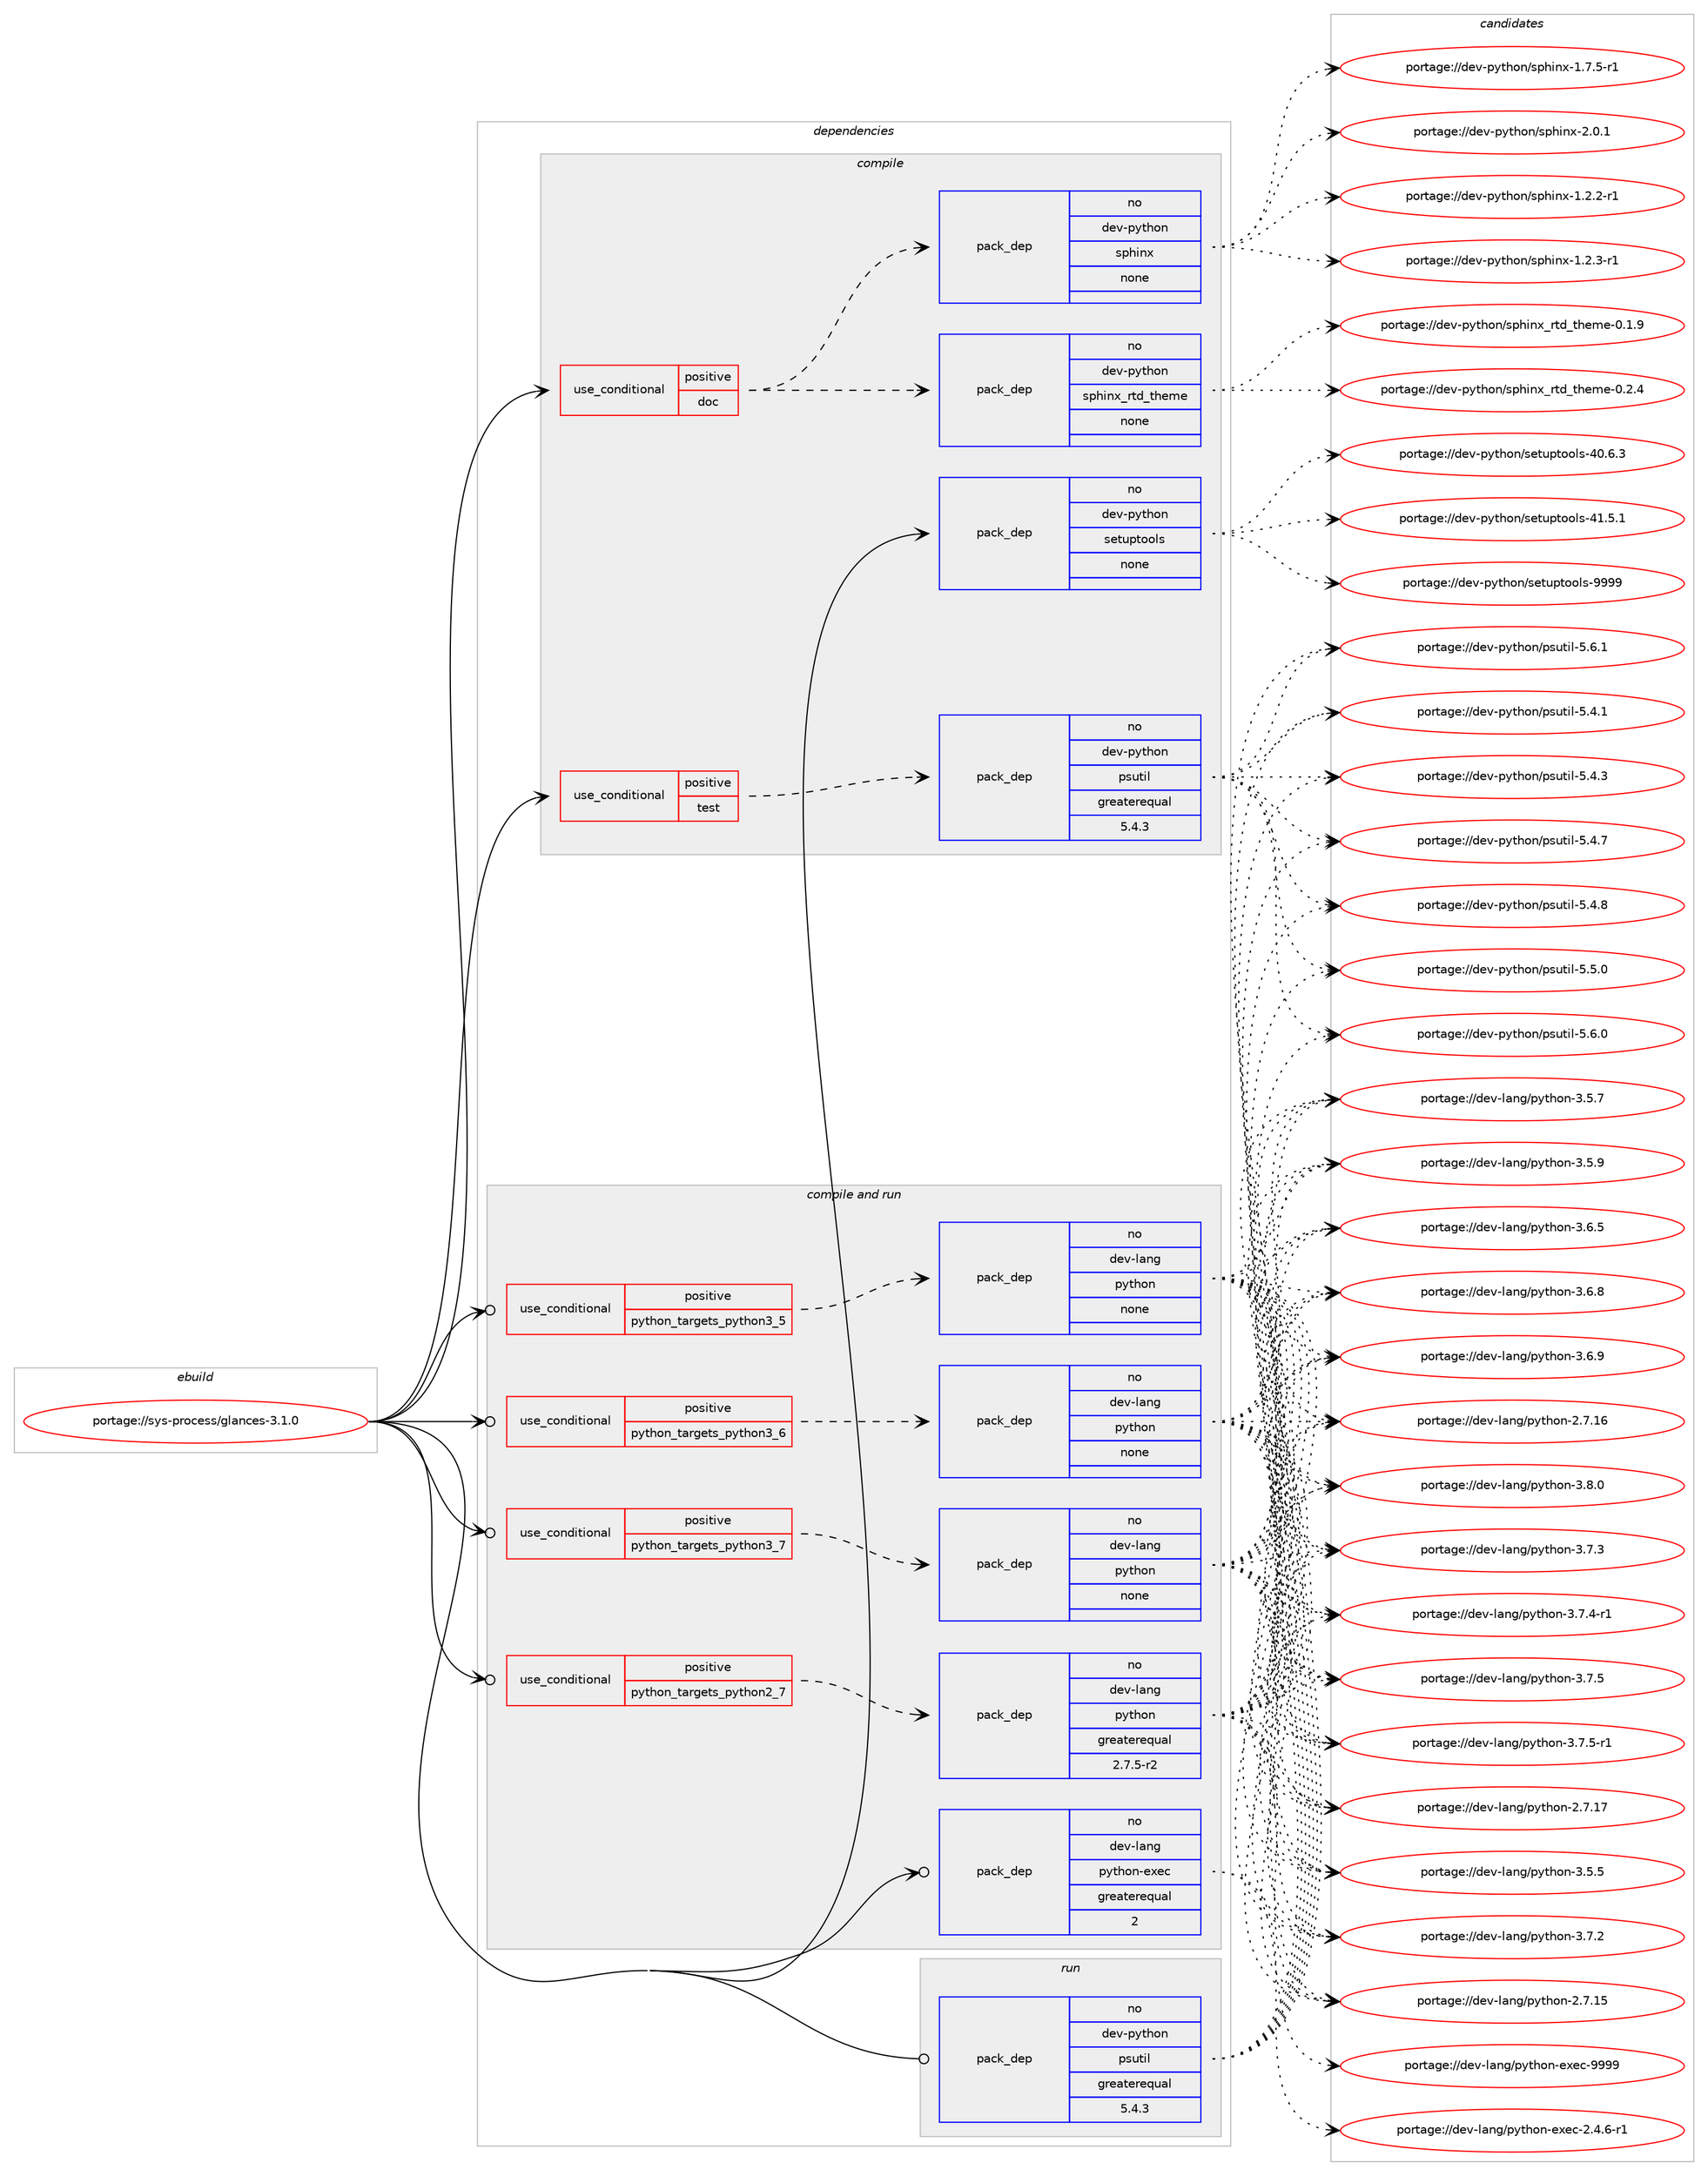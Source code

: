 digraph prolog {

# *************
# Graph options
# *************

newrank=true;
concentrate=true;
compound=true;
graph [rankdir=LR,fontname=Helvetica,fontsize=10,ranksep=1.5];#, ranksep=2.5, nodesep=0.2];
edge  [arrowhead=vee];
node  [fontname=Helvetica,fontsize=10];

# **********
# The ebuild
# **********

subgraph cluster_leftcol {
color=gray;
rank=same;
label=<<i>ebuild</i>>;
id [label="portage://sys-process/glances-3.1.0", color=red, width=4, href="../sys-process/glances-3.1.0.svg"];
}

# ****************
# The dependencies
# ****************

subgraph cluster_midcol {
color=gray;
label=<<i>dependencies</i>>;
subgraph cluster_compile {
fillcolor="#eeeeee";
style=filled;
label=<<i>compile</i>>;
subgraph cond104871 {
dependency433325 [label=<<TABLE BORDER="0" CELLBORDER="1" CELLSPACING="0" CELLPADDING="4"><TR><TD ROWSPAN="3" CELLPADDING="10">use_conditional</TD></TR><TR><TD>positive</TD></TR><TR><TD>doc</TD></TR></TABLE>>, shape=none, color=red];
subgraph pack321127 {
dependency433326 [label=<<TABLE BORDER="0" CELLBORDER="1" CELLSPACING="0" CELLPADDING="4" WIDTH="220"><TR><TD ROWSPAN="6" CELLPADDING="30">pack_dep</TD></TR><TR><TD WIDTH="110">no</TD></TR><TR><TD>dev-python</TD></TR><TR><TD>sphinx</TD></TR><TR><TD>none</TD></TR><TR><TD></TD></TR></TABLE>>, shape=none, color=blue];
}
dependency433325:e -> dependency433326:w [weight=20,style="dashed",arrowhead="vee"];
subgraph pack321128 {
dependency433327 [label=<<TABLE BORDER="0" CELLBORDER="1" CELLSPACING="0" CELLPADDING="4" WIDTH="220"><TR><TD ROWSPAN="6" CELLPADDING="30">pack_dep</TD></TR><TR><TD WIDTH="110">no</TD></TR><TR><TD>dev-python</TD></TR><TR><TD>sphinx_rtd_theme</TD></TR><TR><TD>none</TD></TR><TR><TD></TD></TR></TABLE>>, shape=none, color=blue];
}
dependency433325:e -> dependency433327:w [weight=20,style="dashed",arrowhead="vee"];
}
id:e -> dependency433325:w [weight=20,style="solid",arrowhead="vee"];
subgraph cond104872 {
dependency433328 [label=<<TABLE BORDER="0" CELLBORDER="1" CELLSPACING="0" CELLPADDING="4"><TR><TD ROWSPAN="3" CELLPADDING="10">use_conditional</TD></TR><TR><TD>positive</TD></TR><TR><TD>test</TD></TR></TABLE>>, shape=none, color=red];
subgraph pack321129 {
dependency433329 [label=<<TABLE BORDER="0" CELLBORDER="1" CELLSPACING="0" CELLPADDING="4" WIDTH="220"><TR><TD ROWSPAN="6" CELLPADDING="30">pack_dep</TD></TR><TR><TD WIDTH="110">no</TD></TR><TR><TD>dev-python</TD></TR><TR><TD>psutil</TD></TR><TR><TD>greaterequal</TD></TR><TR><TD>5.4.3</TD></TR></TABLE>>, shape=none, color=blue];
}
dependency433328:e -> dependency433329:w [weight=20,style="dashed",arrowhead="vee"];
}
id:e -> dependency433328:w [weight=20,style="solid",arrowhead="vee"];
subgraph pack321130 {
dependency433330 [label=<<TABLE BORDER="0" CELLBORDER="1" CELLSPACING="0" CELLPADDING="4" WIDTH="220"><TR><TD ROWSPAN="6" CELLPADDING="30">pack_dep</TD></TR><TR><TD WIDTH="110">no</TD></TR><TR><TD>dev-python</TD></TR><TR><TD>setuptools</TD></TR><TR><TD>none</TD></TR><TR><TD></TD></TR></TABLE>>, shape=none, color=blue];
}
id:e -> dependency433330:w [weight=20,style="solid",arrowhead="vee"];
}
subgraph cluster_compileandrun {
fillcolor="#eeeeee";
style=filled;
label=<<i>compile and run</i>>;
subgraph cond104873 {
dependency433331 [label=<<TABLE BORDER="0" CELLBORDER="1" CELLSPACING="0" CELLPADDING="4"><TR><TD ROWSPAN="3" CELLPADDING="10">use_conditional</TD></TR><TR><TD>positive</TD></TR><TR><TD>python_targets_python2_7</TD></TR></TABLE>>, shape=none, color=red];
subgraph pack321131 {
dependency433332 [label=<<TABLE BORDER="0" CELLBORDER="1" CELLSPACING="0" CELLPADDING="4" WIDTH="220"><TR><TD ROWSPAN="6" CELLPADDING="30">pack_dep</TD></TR><TR><TD WIDTH="110">no</TD></TR><TR><TD>dev-lang</TD></TR><TR><TD>python</TD></TR><TR><TD>greaterequal</TD></TR><TR><TD>2.7.5-r2</TD></TR></TABLE>>, shape=none, color=blue];
}
dependency433331:e -> dependency433332:w [weight=20,style="dashed",arrowhead="vee"];
}
id:e -> dependency433331:w [weight=20,style="solid",arrowhead="odotvee"];
subgraph cond104874 {
dependency433333 [label=<<TABLE BORDER="0" CELLBORDER="1" CELLSPACING="0" CELLPADDING="4"><TR><TD ROWSPAN="3" CELLPADDING="10">use_conditional</TD></TR><TR><TD>positive</TD></TR><TR><TD>python_targets_python3_5</TD></TR></TABLE>>, shape=none, color=red];
subgraph pack321132 {
dependency433334 [label=<<TABLE BORDER="0" CELLBORDER="1" CELLSPACING="0" CELLPADDING="4" WIDTH="220"><TR><TD ROWSPAN="6" CELLPADDING="30">pack_dep</TD></TR><TR><TD WIDTH="110">no</TD></TR><TR><TD>dev-lang</TD></TR><TR><TD>python</TD></TR><TR><TD>none</TD></TR><TR><TD></TD></TR></TABLE>>, shape=none, color=blue];
}
dependency433333:e -> dependency433334:w [weight=20,style="dashed",arrowhead="vee"];
}
id:e -> dependency433333:w [weight=20,style="solid",arrowhead="odotvee"];
subgraph cond104875 {
dependency433335 [label=<<TABLE BORDER="0" CELLBORDER="1" CELLSPACING="0" CELLPADDING="4"><TR><TD ROWSPAN="3" CELLPADDING="10">use_conditional</TD></TR><TR><TD>positive</TD></TR><TR><TD>python_targets_python3_6</TD></TR></TABLE>>, shape=none, color=red];
subgraph pack321133 {
dependency433336 [label=<<TABLE BORDER="0" CELLBORDER="1" CELLSPACING="0" CELLPADDING="4" WIDTH="220"><TR><TD ROWSPAN="6" CELLPADDING="30">pack_dep</TD></TR><TR><TD WIDTH="110">no</TD></TR><TR><TD>dev-lang</TD></TR><TR><TD>python</TD></TR><TR><TD>none</TD></TR><TR><TD></TD></TR></TABLE>>, shape=none, color=blue];
}
dependency433335:e -> dependency433336:w [weight=20,style="dashed",arrowhead="vee"];
}
id:e -> dependency433335:w [weight=20,style="solid",arrowhead="odotvee"];
subgraph cond104876 {
dependency433337 [label=<<TABLE BORDER="0" CELLBORDER="1" CELLSPACING="0" CELLPADDING="4"><TR><TD ROWSPAN="3" CELLPADDING="10">use_conditional</TD></TR><TR><TD>positive</TD></TR><TR><TD>python_targets_python3_7</TD></TR></TABLE>>, shape=none, color=red];
subgraph pack321134 {
dependency433338 [label=<<TABLE BORDER="0" CELLBORDER="1" CELLSPACING="0" CELLPADDING="4" WIDTH="220"><TR><TD ROWSPAN="6" CELLPADDING="30">pack_dep</TD></TR><TR><TD WIDTH="110">no</TD></TR><TR><TD>dev-lang</TD></TR><TR><TD>python</TD></TR><TR><TD>none</TD></TR><TR><TD></TD></TR></TABLE>>, shape=none, color=blue];
}
dependency433337:e -> dependency433338:w [weight=20,style="dashed",arrowhead="vee"];
}
id:e -> dependency433337:w [weight=20,style="solid",arrowhead="odotvee"];
subgraph pack321135 {
dependency433339 [label=<<TABLE BORDER="0" CELLBORDER="1" CELLSPACING="0" CELLPADDING="4" WIDTH="220"><TR><TD ROWSPAN="6" CELLPADDING="30">pack_dep</TD></TR><TR><TD WIDTH="110">no</TD></TR><TR><TD>dev-lang</TD></TR><TR><TD>python-exec</TD></TR><TR><TD>greaterequal</TD></TR><TR><TD>2</TD></TR></TABLE>>, shape=none, color=blue];
}
id:e -> dependency433339:w [weight=20,style="solid",arrowhead="odotvee"];
}
subgraph cluster_run {
fillcolor="#eeeeee";
style=filled;
label=<<i>run</i>>;
subgraph pack321136 {
dependency433340 [label=<<TABLE BORDER="0" CELLBORDER="1" CELLSPACING="0" CELLPADDING="4" WIDTH="220"><TR><TD ROWSPAN="6" CELLPADDING="30">pack_dep</TD></TR><TR><TD WIDTH="110">no</TD></TR><TR><TD>dev-python</TD></TR><TR><TD>psutil</TD></TR><TR><TD>greaterequal</TD></TR><TR><TD>5.4.3</TD></TR></TABLE>>, shape=none, color=blue];
}
id:e -> dependency433340:w [weight=20,style="solid",arrowhead="odot"];
}
}

# **************
# The candidates
# **************

subgraph cluster_choices {
rank=same;
color=gray;
label=<<i>candidates</i>>;

subgraph choice321127 {
color=black;
nodesep=1;
choiceportage10010111845112121116104111110471151121041051101204549465046504511449 [label="portage://dev-python/sphinx-1.2.2-r1", color=red, width=4,href="../dev-python/sphinx-1.2.2-r1.svg"];
choiceportage10010111845112121116104111110471151121041051101204549465046514511449 [label="portage://dev-python/sphinx-1.2.3-r1", color=red, width=4,href="../dev-python/sphinx-1.2.3-r1.svg"];
choiceportage10010111845112121116104111110471151121041051101204549465546534511449 [label="portage://dev-python/sphinx-1.7.5-r1", color=red, width=4,href="../dev-python/sphinx-1.7.5-r1.svg"];
choiceportage1001011184511212111610411111047115112104105110120455046484649 [label="portage://dev-python/sphinx-2.0.1", color=red, width=4,href="../dev-python/sphinx-2.0.1.svg"];
dependency433326:e -> choiceportage10010111845112121116104111110471151121041051101204549465046504511449:w [style=dotted,weight="100"];
dependency433326:e -> choiceportage10010111845112121116104111110471151121041051101204549465046514511449:w [style=dotted,weight="100"];
dependency433326:e -> choiceportage10010111845112121116104111110471151121041051101204549465546534511449:w [style=dotted,weight="100"];
dependency433326:e -> choiceportage1001011184511212111610411111047115112104105110120455046484649:w [style=dotted,weight="100"];
}
subgraph choice321128 {
color=black;
nodesep=1;
choiceportage10010111845112121116104111110471151121041051101209511411610095116104101109101454846494657 [label="portage://dev-python/sphinx_rtd_theme-0.1.9", color=red, width=4,href="../dev-python/sphinx_rtd_theme-0.1.9.svg"];
choiceportage10010111845112121116104111110471151121041051101209511411610095116104101109101454846504652 [label="portage://dev-python/sphinx_rtd_theme-0.2.4", color=red, width=4,href="../dev-python/sphinx_rtd_theme-0.2.4.svg"];
dependency433327:e -> choiceportage10010111845112121116104111110471151121041051101209511411610095116104101109101454846494657:w [style=dotted,weight="100"];
dependency433327:e -> choiceportage10010111845112121116104111110471151121041051101209511411610095116104101109101454846504652:w [style=dotted,weight="100"];
}
subgraph choice321129 {
color=black;
nodesep=1;
choiceportage1001011184511212111610411111047112115117116105108455346524649 [label="portage://dev-python/psutil-5.4.1", color=red, width=4,href="../dev-python/psutil-5.4.1.svg"];
choiceportage1001011184511212111610411111047112115117116105108455346524651 [label="portage://dev-python/psutil-5.4.3", color=red, width=4,href="../dev-python/psutil-5.4.3.svg"];
choiceportage1001011184511212111610411111047112115117116105108455346524655 [label="portage://dev-python/psutil-5.4.7", color=red, width=4,href="../dev-python/psutil-5.4.7.svg"];
choiceportage1001011184511212111610411111047112115117116105108455346524656 [label="portage://dev-python/psutil-5.4.8", color=red, width=4,href="../dev-python/psutil-5.4.8.svg"];
choiceportage1001011184511212111610411111047112115117116105108455346534648 [label="portage://dev-python/psutil-5.5.0", color=red, width=4,href="../dev-python/psutil-5.5.0.svg"];
choiceportage1001011184511212111610411111047112115117116105108455346544648 [label="portage://dev-python/psutil-5.6.0", color=red, width=4,href="../dev-python/psutil-5.6.0.svg"];
choiceportage1001011184511212111610411111047112115117116105108455346544649 [label="portage://dev-python/psutil-5.6.1", color=red, width=4,href="../dev-python/psutil-5.6.1.svg"];
dependency433329:e -> choiceportage1001011184511212111610411111047112115117116105108455346524649:w [style=dotted,weight="100"];
dependency433329:e -> choiceportage1001011184511212111610411111047112115117116105108455346524651:w [style=dotted,weight="100"];
dependency433329:e -> choiceportage1001011184511212111610411111047112115117116105108455346524655:w [style=dotted,weight="100"];
dependency433329:e -> choiceportage1001011184511212111610411111047112115117116105108455346524656:w [style=dotted,weight="100"];
dependency433329:e -> choiceportage1001011184511212111610411111047112115117116105108455346534648:w [style=dotted,weight="100"];
dependency433329:e -> choiceportage1001011184511212111610411111047112115117116105108455346544648:w [style=dotted,weight="100"];
dependency433329:e -> choiceportage1001011184511212111610411111047112115117116105108455346544649:w [style=dotted,weight="100"];
}
subgraph choice321130 {
color=black;
nodesep=1;
choiceportage100101118451121211161041111104711510111611711211611111110811545524846544651 [label="portage://dev-python/setuptools-40.6.3", color=red, width=4,href="../dev-python/setuptools-40.6.3.svg"];
choiceportage100101118451121211161041111104711510111611711211611111110811545524946534649 [label="portage://dev-python/setuptools-41.5.1", color=red, width=4,href="../dev-python/setuptools-41.5.1.svg"];
choiceportage10010111845112121116104111110471151011161171121161111111081154557575757 [label="portage://dev-python/setuptools-9999", color=red, width=4,href="../dev-python/setuptools-9999.svg"];
dependency433330:e -> choiceportage100101118451121211161041111104711510111611711211611111110811545524846544651:w [style=dotted,weight="100"];
dependency433330:e -> choiceportage100101118451121211161041111104711510111611711211611111110811545524946534649:w [style=dotted,weight="100"];
dependency433330:e -> choiceportage10010111845112121116104111110471151011161171121161111111081154557575757:w [style=dotted,weight="100"];
}
subgraph choice321131 {
color=black;
nodesep=1;
choiceportage10010111845108971101034711212111610411111045504655464953 [label="portage://dev-lang/python-2.7.15", color=red, width=4,href="../dev-lang/python-2.7.15.svg"];
choiceportage10010111845108971101034711212111610411111045504655464954 [label="portage://dev-lang/python-2.7.16", color=red, width=4,href="../dev-lang/python-2.7.16.svg"];
choiceportage10010111845108971101034711212111610411111045504655464955 [label="portage://dev-lang/python-2.7.17", color=red, width=4,href="../dev-lang/python-2.7.17.svg"];
choiceportage100101118451089711010347112121116104111110455146534653 [label="portage://dev-lang/python-3.5.5", color=red, width=4,href="../dev-lang/python-3.5.5.svg"];
choiceportage100101118451089711010347112121116104111110455146534655 [label="portage://dev-lang/python-3.5.7", color=red, width=4,href="../dev-lang/python-3.5.7.svg"];
choiceportage100101118451089711010347112121116104111110455146534657 [label="portage://dev-lang/python-3.5.9", color=red, width=4,href="../dev-lang/python-3.5.9.svg"];
choiceportage100101118451089711010347112121116104111110455146544653 [label="portage://dev-lang/python-3.6.5", color=red, width=4,href="../dev-lang/python-3.6.5.svg"];
choiceportage100101118451089711010347112121116104111110455146544656 [label="portage://dev-lang/python-3.6.8", color=red, width=4,href="../dev-lang/python-3.6.8.svg"];
choiceportage100101118451089711010347112121116104111110455146544657 [label="portage://dev-lang/python-3.6.9", color=red, width=4,href="../dev-lang/python-3.6.9.svg"];
choiceportage100101118451089711010347112121116104111110455146554650 [label="portage://dev-lang/python-3.7.2", color=red, width=4,href="../dev-lang/python-3.7.2.svg"];
choiceportage100101118451089711010347112121116104111110455146554651 [label="portage://dev-lang/python-3.7.3", color=red, width=4,href="../dev-lang/python-3.7.3.svg"];
choiceportage1001011184510897110103471121211161041111104551465546524511449 [label="portage://dev-lang/python-3.7.4-r1", color=red, width=4,href="../dev-lang/python-3.7.4-r1.svg"];
choiceportage100101118451089711010347112121116104111110455146554653 [label="portage://dev-lang/python-3.7.5", color=red, width=4,href="../dev-lang/python-3.7.5.svg"];
choiceportage1001011184510897110103471121211161041111104551465546534511449 [label="portage://dev-lang/python-3.7.5-r1", color=red, width=4,href="../dev-lang/python-3.7.5-r1.svg"];
choiceportage100101118451089711010347112121116104111110455146564648 [label="portage://dev-lang/python-3.8.0", color=red, width=4,href="../dev-lang/python-3.8.0.svg"];
dependency433332:e -> choiceportage10010111845108971101034711212111610411111045504655464953:w [style=dotted,weight="100"];
dependency433332:e -> choiceportage10010111845108971101034711212111610411111045504655464954:w [style=dotted,weight="100"];
dependency433332:e -> choiceportage10010111845108971101034711212111610411111045504655464955:w [style=dotted,weight="100"];
dependency433332:e -> choiceportage100101118451089711010347112121116104111110455146534653:w [style=dotted,weight="100"];
dependency433332:e -> choiceportage100101118451089711010347112121116104111110455146534655:w [style=dotted,weight="100"];
dependency433332:e -> choiceportage100101118451089711010347112121116104111110455146534657:w [style=dotted,weight="100"];
dependency433332:e -> choiceportage100101118451089711010347112121116104111110455146544653:w [style=dotted,weight="100"];
dependency433332:e -> choiceportage100101118451089711010347112121116104111110455146544656:w [style=dotted,weight="100"];
dependency433332:e -> choiceportage100101118451089711010347112121116104111110455146544657:w [style=dotted,weight="100"];
dependency433332:e -> choiceportage100101118451089711010347112121116104111110455146554650:w [style=dotted,weight="100"];
dependency433332:e -> choiceportage100101118451089711010347112121116104111110455146554651:w [style=dotted,weight="100"];
dependency433332:e -> choiceportage1001011184510897110103471121211161041111104551465546524511449:w [style=dotted,weight="100"];
dependency433332:e -> choiceportage100101118451089711010347112121116104111110455146554653:w [style=dotted,weight="100"];
dependency433332:e -> choiceportage1001011184510897110103471121211161041111104551465546534511449:w [style=dotted,weight="100"];
dependency433332:e -> choiceportage100101118451089711010347112121116104111110455146564648:w [style=dotted,weight="100"];
}
subgraph choice321132 {
color=black;
nodesep=1;
choiceportage10010111845108971101034711212111610411111045504655464953 [label="portage://dev-lang/python-2.7.15", color=red, width=4,href="../dev-lang/python-2.7.15.svg"];
choiceportage10010111845108971101034711212111610411111045504655464954 [label="portage://dev-lang/python-2.7.16", color=red, width=4,href="../dev-lang/python-2.7.16.svg"];
choiceportage10010111845108971101034711212111610411111045504655464955 [label="portage://dev-lang/python-2.7.17", color=red, width=4,href="../dev-lang/python-2.7.17.svg"];
choiceportage100101118451089711010347112121116104111110455146534653 [label="portage://dev-lang/python-3.5.5", color=red, width=4,href="../dev-lang/python-3.5.5.svg"];
choiceportage100101118451089711010347112121116104111110455146534655 [label="portage://dev-lang/python-3.5.7", color=red, width=4,href="../dev-lang/python-3.5.7.svg"];
choiceportage100101118451089711010347112121116104111110455146534657 [label="portage://dev-lang/python-3.5.9", color=red, width=4,href="../dev-lang/python-3.5.9.svg"];
choiceportage100101118451089711010347112121116104111110455146544653 [label="portage://dev-lang/python-3.6.5", color=red, width=4,href="../dev-lang/python-3.6.5.svg"];
choiceportage100101118451089711010347112121116104111110455146544656 [label="portage://dev-lang/python-3.6.8", color=red, width=4,href="../dev-lang/python-3.6.8.svg"];
choiceportage100101118451089711010347112121116104111110455146544657 [label="portage://dev-lang/python-3.6.9", color=red, width=4,href="../dev-lang/python-3.6.9.svg"];
choiceportage100101118451089711010347112121116104111110455146554650 [label="portage://dev-lang/python-3.7.2", color=red, width=4,href="../dev-lang/python-3.7.2.svg"];
choiceportage100101118451089711010347112121116104111110455146554651 [label="portage://dev-lang/python-3.7.3", color=red, width=4,href="../dev-lang/python-3.7.3.svg"];
choiceportage1001011184510897110103471121211161041111104551465546524511449 [label="portage://dev-lang/python-3.7.4-r1", color=red, width=4,href="../dev-lang/python-3.7.4-r1.svg"];
choiceportage100101118451089711010347112121116104111110455146554653 [label="portage://dev-lang/python-3.7.5", color=red, width=4,href="../dev-lang/python-3.7.5.svg"];
choiceportage1001011184510897110103471121211161041111104551465546534511449 [label="portage://dev-lang/python-3.7.5-r1", color=red, width=4,href="../dev-lang/python-3.7.5-r1.svg"];
choiceportage100101118451089711010347112121116104111110455146564648 [label="portage://dev-lang/python-3.8.0", color=red, width=4,href="../dev-lang/python-3.8.0.svg"];
dependency433334:e -> choiceportage10010111845108971101034711212111610411111045504655464953:w [style=dotted,weight="100"];
dependency433334:e -> choiceportage10010111845108971101034711212111610411111045504655464954:w [style=dotted,weight="100"];
dependency433334:e -> choiceportage10010111845108971101034711212111610411111045504655464955:w [style=dotted,weight="100"];
dependency433334:e -> choiceportage100101118451089711010347112121116104111110455146534653:w [style=dotted,weight="100"];
dependency433334:e -> choiceportage100101118451089711010347112121116104111110455146534655:w [style=dotted,weight="100"];
dependency433334:e -> choiceportage100101118451089711010347112121116104111110455146534657:w [style=dotted,weight="100"];
dependency433334:e -> choiceportage100101118451089711010347112121116104111110455146544653:w [style=dotted,weight="100"];
dependency433334:e -> choiceportage100101118451089711010347112121116104111110455146544656:w [style=dotted,weight="100"];
dependency433334:e -> choiceportage100101118451089711010347112121116104111110455146544657:w [style=dotted,weight="100"];
dependency433334:e -> choiceportage100101118451089711010347112121116104111110455146554650:w [style=dotted,weight="100"];
dependency433334:e -> choiceportage100101118451089711010347112121116104111110455146554651:w [style=dotted,weight="100"];
dependency433334:e -> choiceportage1001011184510897110103471121211161041111104551465546524511449:w [style=dotted,weight="100"];
dependency433334:e -> choiceportage100101118451089711010347112121116104111110455146554653:w [style=dotted,weight="100"];
dependency433334:e -> choiceportage1001011184510897110103471121211161041111104551465546534511449:w [style=dotted,weight="100"];
dependency433334:e -> choiceportage100101118451089711010347112121116104111110455146564648:w [style=dotted,weight="100"];
}
subgraph choice321133 {
color=black;
nodesep=1;
choiceportage10010111845108971101034711212111610411111045504655464953 [label="portage://dev-lang/python-2.7.15", color=red, width=4,href="../dev-lang/python-2.7.15.svg"];
choiceportage10010111845108971101034711212111610411111045504655464954 [label="portage://dev-lang/python-2.7.16", color=red, width=4,href="../dev-lang/python-2.7.16.svg"];
choiceportage10010111845108971101034711212111610411111045504655464955 [label="portage://dev-lang/python-2.7.17", color=red, width=4,href="../dev-lang/python-2.7.17.svg"];
choiceportage100101118451089711010347112121116104111110455146534653 [label="portage://dev-lang/python-3.5.5", color=red, width=4,href="../dev-lang/python-3.5.5.svg"];
choiceportage100101118451089711010347112121116104111110455146534655 [label="portage://dev-lang/python-3.5.7", color=red, width=4,href="../dev-lang/python-3.5.7.svg"];
choiceportage100101118451089711010347112121116104111110455146534657 [label="portage://dev-lang/python-3.5.9", color=red, width=4,href="../dev-lang/python-3.5.9.svg"];
choiceportage100101118451089711010347112121116104111110455146544653 [label="portage://dev-lang/python-3.6.5", color=red, width=4,href="../dev-lang/python-3.6.5.svg"];
choiceportage100101118451089711010347112121116104111110455146544656 [label="portage://dev-lang/python-3.6.8", color=red, width=4,href="../dev-lang/python-3.6.8.svg"];
choiceportage100101118451089711010347112121116104111110455146544657 [label="portage://dev-lang/python-3.6.9", color=red, width=4,href="../dev-lang/python-3.6.9.svg"];
choiceportage100101118451089711010347112121116104111110455146554650 [label="portage://dev-lang/python-3.7.2", color=red, width=4,href="../dev-lang/python-3.7.2.svg"];
choiceportage100101118451089711010347112121116104111110455146554651 [label="portage://dev-lang/python-3.7.3", color=red, width=4,href="../dev-lang/python-3.7.3.svg"];
choiceportage1001011184510897110103471121211161041111104551465546524511449 [label="portage://dev-lang/python-3.7.4-r1", color=red, width=4,href="../dev-lang/python-3.7.4-r1.svg"];
choiceportage100101118451089711010347112121116104111110455146554653 [label="portage://dev-lang/python-3.7.5", color=red, width=4,href="../dev-lang/python-3.7.5.svg"];
choiceportage1001011184510897110103471121211161041111104551465546534511449 [label="portage://dev-lang/python-3.7.5-r1", color=red, width=4,href="../dev-lang/python-3.7.5-r1.svg"];
choiceportage100101118451089711010347112121116104111110455146564648 [label="portage://dev-lang/python-3.8.0", color=red, width=4,href="../dev-lang/python-3.8.0.svg"];
dependency433336:e -> choiceportage10010111845108971101034711212111610411111045504655464953:w [style=dotted,weight="100"];
dependency433336:e -> choiceportage10010111845108971101034711212111610411111045504655464954:w [style=dotted,weight="100"];
dependency433336:e -> choiceportage10010111845108971101034711212111610411111045504655464955:w [style=dotted,weight="100"];
dependency433336:e -> choiceportage100101118451089711010347112121116104111110455146534653:w [style=dotted,weight="100"];
dependency433336:e -> choiceportage100101118451089711010347112121116104111110455146534655:w [style=dotted,weight="100"];
dependency433336:e -> choiceportage100101118451089711010347112121116104111110455146534657:w [style=dotted,weight="100"];
dependency433336:e -> choiceportage100101118451089711010347112121116104111110455146544653:w [style=dotted,weight="100"];
dependency433336:e -> choiceportage100101118451089711010347112121116104111110455146544656:w [style=dotted,weight="100"];
dependency433336:e -> choiceportage100101118451089711010347112121116104111110455146544657:w [style=dotted,weight="100"];
dependency433336:e -> choiceportage100101118451089711010347112121116104111110455146554650:w [style=dotted,weight="100"];
dependency433336:e -> choiceportage100101118451089711010347112121116104111110455146554651:w [style=dotted,weight="100"];
dependency433336:e -> choiceportage1001011184510897110103471121211161041111104551465546524511449:w [style=dotted,weight="100"];
dependency433336:e -> choiceportage100101118451089711010347112121116104111110455146554653:w [style=dotted,weight="100"];
dependency433336:e -> choiceportage1001011184510897110103471121211161041111104551465546534511449:w [style=dotted,weight="100"];
dependency433336:e -> choiceportage100101118451089711010347112121116104111110455146564648:w [style=dotted,weight="100"];
}
subgraph choice321134 {
color=black;
nodesep=1;
choiceportage10010111845108971101034711212111610411111045504655464953 [label="portage://dev-lang/python-2.7.15", color=red, width=4,href="../dev-lang/python-2.7.15.svg"];
choiceportage10010111845108971101034711212111610411111045504655464954 [label="portage://dev-lang/python-2.7.16", color=red, width=4,href="../dev-lang/python-2.7.16.svg"];
choiceportage10010111845108971101034711212111610411111045504655464955 [label="portage://dev-lang/python-2.7.17", color=red, width=4,href="../dev-lang/python-2.7.17.svg"];
choiceportage100101118451089711010347112121116104111110455146534653 [label="portage://dev-lang/python-3.5.5", color=red, width=4,href="../dev-lang/python-3.5.5.svg"];
choiceportage100101118451089711010347112121116104111110455146534655 [label="portage://dev-lang/python-3.5.7", color=red, width=4,href="../dev-lang/python-3.5.7.svg"];
choiceportage100101118451089711010347112121116104111110455146534657 [label="portage://dev-lang/python-3.5.9", color=red, width=4,href="../dev-lang/python-3.5.9.svg"];
choiceportage100101118451089711010347112121116104111110455146544653 [label="portage://dev-lang/python-3.6.5", color=red, width=4,href="../dev-lang/python-3.6.5.svg"];
choiceportage100101118451089711010347112121116104111110455146544656 [label="portage://dev-lang/python-3.6.8", color=red, width=4,href="../dev-lang/python-3.6.8.svg"];
choiceportage100101118451089711010347112121116104111110455146544657 [label="portage://dev-lang/python-3.6.9", color=red, width=4,href="../dev-lang/python-3.6.9.svg"];
choiceportage100101118451089711010347112121116104111110455146554650 [label="portage://dev-lang/python-3.7.2", color=red, width=4,href="../dev-lang/python-3.7.2.svg"];
choiceportage100101118451089711010347112121116104111110455146554651 [label="portage://dev-lang/python-3.7.3", color=red, width=4,href="../dev-lang/python-3.7.3.svg"];
choiceportage1001011184510897110103471121211161041111104551465546524511449 [label="portage://dev-lang/python-3.7.4-r1", color=red, width=4,href="../dev-lang/python-3.7.4-r1.svg"];
choiceportage100101118451089711010347112121116104111110455146554653 [label="portage://dev-lang/python-3.7.5", color=red, width=4,href="../dev-lang/python-3.7.5.svg"];
choiceportage1001011184510897110103471121211161041111104551465546534511449 [label="portage://dev-lang/python-3.7.5-r1", color=red, width=4,href="../dev-lang/python-3.7.5-r1.svg"];
choiceportage100101118451089711010347112121116104111110455146564648 [label="portage://dev-lang/python-3.8.0", color=red, width=4,href="../dev-lang/python-3.8.0.svg"];
dependency433338:e -> choiceportage10010111845108971101034711212111610411111045504655464953:w [style=dotted,weight="100"];
dependency433338:e -> choiceportage10010111845108971101034711212111610411111045504655464954:w [style=dotted,weight="100"];
dependency433338:e -> choiceportage10010111845108971101034711212111610411111045504655464955:w [style=dotted,weight="100"];
dependency433338:e -> choiceportage100101118451089711010347112121116104111110455146534653:w [style=dotted,weight="100"];
dependency433338:e -> choiceportage100101118451089711010347112121116104111110455146534655:w [style=dotted,weight="100"];
dependency433338:e -> choiceportage100101118451089711010347112121116104111110455146534657:w [style=dotted,weight="100"];
dependency433338:e -> choiceportage100101118451089711010347112121116104111110455146544653:w [style=dotted,weight="100"];
dependency433338:e -> choiceportage100101118451089711010347112121116104111110455146544656:w [style=dotted,weight="100"];
dependency433338:e -> choiceportage100101118451089711010347112121116104111110455146544657:w [style=dotted,weight="100"];
dependency433338:e -> choiceportage100101118451089711010347112121116104111110455146554650:w [style=dotted,weight="100"];
dependency433338:e -> choiceportage100101118451089711010347112121116104111110455146554651:w [style=dotted,weight="100"];
dependency433338:e -> choiceportage1001011184510897110103471121211161041111104551465546524511449:w [style=dotted,weight="100"];
dependency433338:e -> choiceportage100101118451089711010347112121116104111110455146554653:w [style=dotted,weight="100"];
dependency433338:e -> choiceportage1001011184510897110103471121211161041111104551465546534511449:w [style=dotted,weight="100"];
dependency433338:e -> choiceportage100101118451089711010347112121116104111110455146564648:w [style=dotted,weight="100"];
}
subgraph choice321135 {
color=black;
nodesep=1;
choiceportage10010111845108971101034711212111610411111045101120101994550465246544511449 [label="portage://dev-lang/python-exec-2.4.6-r1", color=red, width=4,href="../dev-lang/python-exec-2.4.6-r1.svg"];
choiceportage10010111845108971101034711212111610411111045101120101994557575757 [label="portage://dev-lang/python-exec-9999", color=red, width=4,href="../dev-lang/python-exec-9999.svg"];
dependency433339:e -> choiceportage10010111845108971101034711212111610411111045101120101994550465246544511449:w [style=dotted,weight="100"];
dependency433339:e -> choiceportage10010111845108971101034711212111610411111045101120101994557575757:w [style=dotted,weight="100"];
}
subgraph choice321136 {
color=black;
nodesep=1;
choiceportage1001011184511212111610411111047112115117116105108455346524649 [label="portage://dev-python/psutil-5.4.1", color=red, width=4,href="../dev-python/psutil-5.4.1.svg"];
choiceportage1001011184511212111610411111047112115117116105108455346524651 [label="portage://dev-python/psutil-5.4.3", color=red, width=4,href="../dev-python/psutil-5.4.3.svg"];
choiceportage1001011184511212111610411111047112115117116105108455346524655 [label="portage://dev-python/psutil-5.4.7", color=red, width=4,href="../dev-python/psutil-5.4.7.svg"];
choiceportage1001011184511212111610411111047112115117116105108455346524656 [label="portage://dev-python/psutil-5.4.8", color=red, width=4,href="../dev-python/psutil-5.4.8.svg"];
choiceportage1001011184511212111610411111047112115117116105108455346534648 [label="portage://dev-python/psutil-5.5.0", color=red, width=4,href="../dev-python/psutil-5.5.0.svg"];
choiceportage1001011184511212111610411111047112115117116105108455346544648 [label="portage://dev-python/psutil-5.6.0", color=red, width=4,href="../dev-python/psutil-5.6.0.svg"];
choiceportage1001011184511212111610411111047112115117116105108455346544649 [label="portage://dev-python/psutil-5.6.1", color=red, width=4,href="../dev-python/psutil-5.6.1.svg"];
dependency433340:e -> choiceportage1001011184511212111610411111047112115117116105108455346524649:w [style=dotted,weight="100"];
dependency433340:e -> choiceportage1001011184511212111610411111047112115117116105108455346524651:w [style=dotted,weight="100"];
dependency433340:e -> choiceportage1001011184511212111610411111047112115117116105108455346524655:w [style=dotted,weight="100"];
dependency433340:e -> choiceportage1001011184511212111610411111047112115117116105108455346524656:w [style=dotted,weight="100"];
dependency433340:e -> choiceportage1001011184511212111610411111047112115117116105108455346534648:w [style=dotted,weight="100"];
dependency433340:e -> choiceportage1001011184511212111610411111047112115117116105108455346544648:w [style=dotted,weight="100"];
dependency433340:e -> choiceportage1001011184511212111610411111047112115117116105108455346544649:w [style=dotted,weight="100"];
}
}

}
